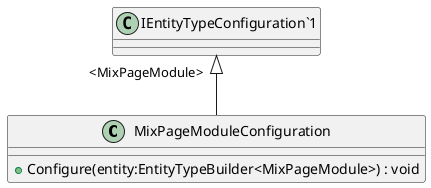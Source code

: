@startuml
class MixPageModuleConfiguration {
    + Configure(entity:EntityTypeBuilder<MixPageModule>) : void
}
"IEntityTypeConfiguration`1" "<MixPageModule>" <|-- MixPageModuleConfiguration
@enduml
